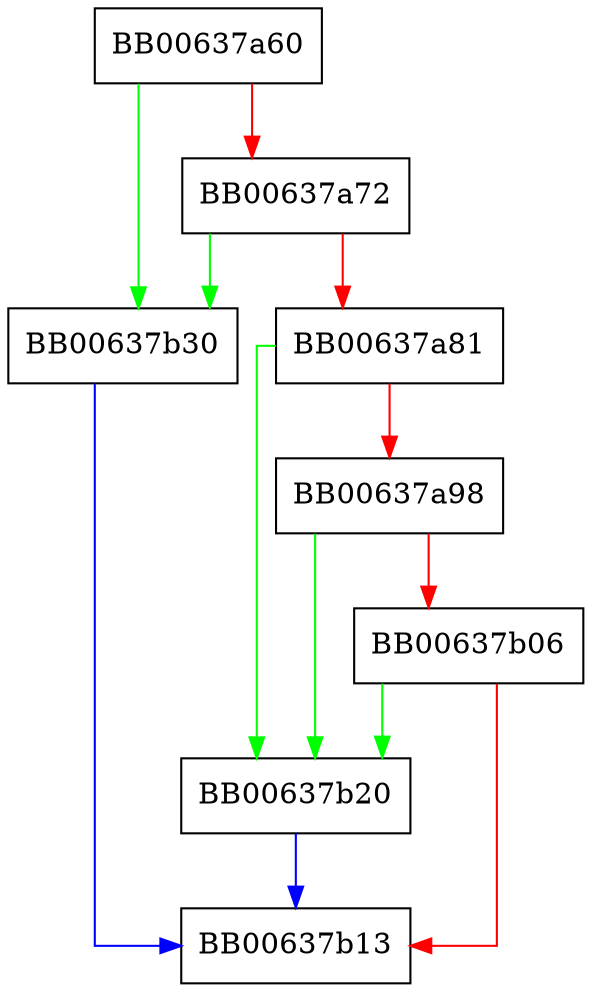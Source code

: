 digraph EVP_PKEY_CTX_get0_rsa_oaep_label {
  node [shape="box"];
  graph [splines=ortho];
  BB00637a60 -> BB00637b30 [color="green"];
  BB00637a60 -> BB00637a72 [color="red"];
  BB00637a72 -> BB00637b30 [color="green"];
  BB00637a72 -> BB00637a81 [color="red"];
  BB00637a81 -> BB00637b20 [color="green"];
  BB00637a81 -> BB00637a98 [color="red"];
  BB00637a98 -> BB00637b20 [color="green"];
  BB00637a98 -> BB00637b06 [color="red"];
  BB00637b06 -> BB00637b20 [color="green"];
  BB00637b06 -> BB00637b13 [color="red"];
  BB00637b20 -> BB00637b13 [color="blue"];
  BB00637b30 -> BB00637b13 [color="blue"];
}